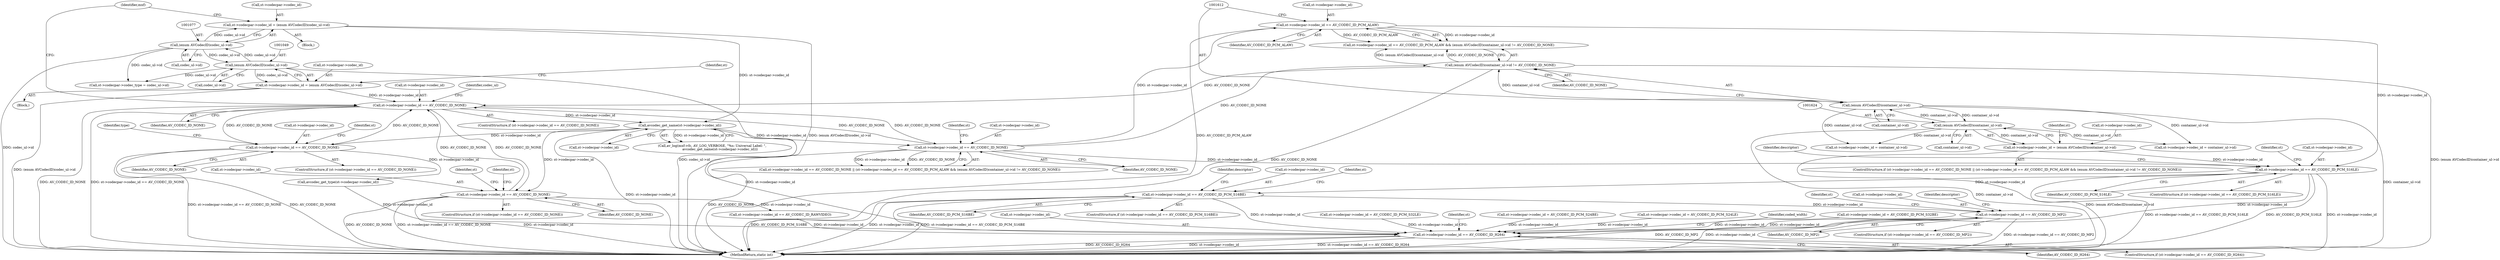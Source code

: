 digraph "0_FFmpeg_bab0716c7f4793ec42e05a5aa7e80d82a0dd4e75@pointer" {
"1001776" [label="(Call,st->codecpar->codec_id == AV_CODEC_ID_PCM_S16BE)"];
"1001733" [label="(Call,st->codecpar->codec_id == AV_CODEC_ID_PCM_S16LE)"];
"1001603" [label="(Call,st->codecpar->codec_id == AV_CODEC_ID_PCM_ALAW)"];
"1001595" [label="(Call,st->codecpar->codec_id == AV_CODEC_ID_NONE)"];
"1001087" [label="(Call,avcodec_get_name(st->codecpar->codec_id))"];
"1001054" [label="(Call,st->codecpar->codec_id == AV_CODEC_ID_NONE)"];
"1001042" [label="(Call,st->codecpar->codec_id = (enum AVCodecID)codec_ul->id)"];
"1001048" [label="(Call,(enum AVCodecID)codec_ul->id)"];
"1001076" [label="(Call,(enum AVCodecID)codec_ul->id)"];
"1001209" [label="(Call,st->codecpar->codec_id == AV_CODEC_ID_NONE)"];
"1001849" [label="(Call,st->codecpar->codec_id == AV_CODEC_ID_NONE)"];
"1001610" [label="(Call,(enum AVCodecID)container_ul->id != AV_CODEC_ID_NONE)"];
"1001611" [label="(Call,(enum AVCodecID)container_ul->id)"];
"1001623" [label="(Call,(enum AVCodecID)container_ul->id)"];
"1001070" [label="(Call,st->codecpar->codec_id = (enum AVCodecID)codec_ul->id)"];
"1001617" [label="(Call,st->codecpar->codec_id = (enum AVCodecID)container_ul->id)"];
"1001819" [label="(Call,st->codecpar->codec_id == AV_CODEC_ID_MP2)"];
"1001927" [label="(Call,st->codecpar->codec_id == AV_CODEC_ID_H264)"];
"1001088" [label="(Call,st->codecpar->codec_id)"];
"1001810" [label="(Call,st->codecpar->codec_id = AV_CODEC_ID_PCM_S32BE)"];
"1001228" [label="(Identifier,st)"];
"1001866" [label="(Identifier,type)"];
"1001043" [label="(Call,st->codecpar->codec_id)"];
"1001820" [label="(Call,st->codecpar->codec_id)"];
"1001818" [label="(ControlStructure,if (st->codecpar->codec_id == AV_CODEC_ID_MP2))"];
"1001081" [label="(Call,av_log(mxf->fc, AV_LOG_VERBOSE, \"%s: Universal Label: \",\n               avcodec_get_name(st->codecpar->codec_id)))"];
"1001071" [label="(Call,st->codecpar->codec_id)"];
"1001053" [label="(ControlStructure,if (st->codecpar->codec_id == AV_CODEC_ID_NONE))"];
"1001848" [label="(ControlStructure,if (st->codecpar->codec_id == AV_CODEC_ID_NONE))"];
"1001618" [label="(Call,st->codecpar->codec_id)"];
"1001732" [label="(ControlStructure,if (st->codecpar->codec_id == AV_CODEC_ID_PCM_S16LE))"];
"1001928" [label="(Call,st->codecpar->codec_id)"];
"1001050" [label="(Call,codec_ul->id)"];
"1001604" [label="(Call,st->codecpar->codec_id)"];
"1001219" [label="(Identifier,st)"];
"1001745" [label="(Identifier,descriptor)"];
"1001900" [label="(Identifier,descriptor)"];
"1001933" [label="(Identifier,AV_CODEC_ID_H264)"];
"1001767" [label="(Call,st->codecpar->codec_id = AV_CODEC_ID_PCM_S32LE)"];
"1001733" [label="(Call,st->codecpar->codec_id == AV_CODEC_ID_PCM_S16LE)"];
"1001850" [label="(Call,st->codecpar->codec_id)"];
"1001617" [label="(Call,st->codecpar->codec_id = (enum AVCodecID)container_ul->id)"];
"1001606" [label="(Identifier,st)"];
"1001788" [label="(Identifier,descriptor)"];
"1001776" [label="(Call,st->codecpar->codec_id == AV_CODEC_ID_PCM_S16BE)"];
"1001087" [label="(Call,avcodec_get_name(st->codecpar->codec_id))"];
"1001867" [label="(Call,avcodec_get_type(st->codecpar->codec_id))"];
"1001625" [label="(Call,container_ul->id)"];
"1001631" [label="(Identifier,st)"];
"1001623" [label="(Call,(enum AVCodecID)container_ul->id)"];
"1001055" [label="(Call,st->codecpar->codec_id)"];
"1001779" [label="(Identifier,st)"];
"1001063" [label="(Identifier,codec_ul)"];
"1001970" [label="(Identifier,st)"];
"1001739" [label="(Identifier,AV_CODEC_ID_PCM_S16LE)"];
"1001209" [label="(Call,st->codecpar->codec_id == AV_CODEC_ID_NONE)"];
"1001991" [label="(MethodReturn,static int)"];
"1001048" [label="(Call,(enum AVCodecID)codec_ul->id)"];
"1001856" [label="(Call,st->codecpar->codec_id = container_ul->id)"];
"1001775" [label="(ControlStructure,if (st->codecpar->codec_id == AV_CODEC_ID_PCM_S16BE))"];
"1001078" [label="(Call,codec_ul->id)"];
"1001859" [label="(Identifier,st)"];
"1001208" [label="(ControlStructure,if (st->codecpar->codec_id == AV_CODEC_ID_NONE))"];
"1001414" [label="(Call,st->codecpar->codec_id == AV_CODEC_ID_RAWVIDEO)"];
"1001829" [label="(Identifier,st)"];
"1001777" [label="(Call,st->codecpar->codec_id)"];
"1000911" [label="(Call,st->codecpar->codec_type = codec_ul->id)"];
"1001613" [label="(Call,container_ul->id)"];
"1001057" [label="(Identifier,st)"];
"1001825" [label="(Identifier,AV_CODEC_ID_MP2)"];
"1001076" [label="(Call,(enum AVCodecID)codec_ul->id)"];
"1001601" [label="(Identifier,AV_CODEC_ID_NONE)"];
"1001070" [label="(Call,st->codecpar->codec_id = (enum AVCodecID)codec_ul->id)"];
"1001822" [label="(Identifier,st)"];
"1001611" [label="(Call,(enum AVCodecID)container_ul->id)"];
"1001595" [label="(Call,st->codecpar->codec_id == AV_CODEC_ID_NONE)"];
"1001083" [label="(Identifier,mxf)"];
"1001594" [label="(Call,st->codecpar->codec_id == AV_CODEC_ID_NONE || (st->codecpar->codec_id == AV_CODEC_ID_PCM_ALAW && (enum AVCodecID)container_ul->id != AV_CODEC_ID_NONE))"];
"1001216" [label="(Call,st->codecpar->codec_id = container_ul->id)"];
"1001060" [label="(Identifier,AV_CODEC_ID_NONE)"];
"1001054" [label="(Call,st->codecpar->codec_id == AV_CODEC_ID_NONE)"];
"1001855" [label="(Identifier,AV_CODEC_ID_NONE)"];
"1001596" [label="(Call,st->codecpar->codec_id)"];
"1001061" [label="(Block,)"];
"1001782" [label="(Identifier,AV_CODEC_ID_PCM_S16BE)"];
"1001926" [label="(ControlStructure,if (st->codecpar->codec_id == AV_CODEC_ID_H264))"];
"1001849" [label="(Call,st->codecpar->codec_id == AV_CODEC_ID_NONE)"];
"1001609" [label="(Identifier,AV_CODEC_ID_PCM_ALAW)"];
"1001602" [label="(Call,st->codecpar->codec_id == AV_CODEC_ID_PCM_ALAW && (enum AVCodecID)container_ul->id != AV_CODEC_ID_NONE)"];
"1001210" [label="(Call,st->codecpar->codec_id)"];
"1001796" [label="(Call,st->codecpar->codec_id = AV_CODEC_ID_PCM_S24BE)"];
"1000226" [label="(Block,)"];
"1001610" [label="(Call,(enum AVCodecID)container_ul->id != AV_CODEC_ID_NONE)"];
"1001616" [label="(Identifier,AV_CODEC_ID_NONE)"];
"1001593" [label="(ControlStructure,if (st->codecpar->codec_id == AV_CODEC_ID_NONE || (st->codecpar->codec_id == AV_CODEC_ID_PCM_ALAW && (enum AVCodecID)container_ul->id != AV_CODEC_ID_NONE)))"];
"1001819" [label="(Call,st->codecpar->codec_id == AV_CODEC_ID_MP2)"];
"1001042" [label="(Call,st->codecpar->codec_id = (enum AVCodecID)codec_ul->id)"];
"1001215" [label="(Identifier,AV_CODEC_ID_NONE)"];
"1001753" [label="(Call,st->codecpar->codec_id = AV_CODEC_ID_PCM_S24LE)"];
"1001927" [label="(Call,st->codecpar->codec_id == AV_CODEC_ID_H264)"];
"1001734" [label="(Call,st->codecpar->codec_id)"];
"1001937" [label="(Identifier,coded_width)"];
"1001603" [label="(Call,st->codecpar->codec_id == AV_CODEC_ID_PCM_ALAW)"];
"1001776" -> "1001775"  [label="AST: "];
"1001776" -> "1001782"  [label="CFG: "];
"1001777" -> "1001776"  [label="AST: "];
"1001782" -> "1001776"  [label="AST: "];
"1001788" -> "1001776"  [label="CFG: "];
"1001822" -> "1001776"  [label="CFG: "];
"1001776" -> "1001991"  [label="DDG: AV_CODEC_ID_PCM_S16BE"];
"1001776" -> "1001991"  [label="DDG: st->codecpar->codec_id"];
"1001776" -> "1001991"  [label="DDG: st->codecpar->codec_id == AV_CODEC_ID_PCM_S16BE"];
"1001733" -> "1001776"  [label="DDG: st->codecpar->codec_id"];
"1001776" -> "1001819"  [label="DDG: st->codecpar->codec_id"];
"1001776" -> "1001927"  [label="DDG: st->codecpar->codec_id"];
"1001733" -> "1001732"  [label="AST: "];
"1001733" -> "1001739"  [label="CFG: "];
"1001734" -> "1001733"  [label="AST: "];
"1001739" -> "1001733"  [label="AST: "];
"1001745" -> "1001733"  [label="CFG: "];
"1001779" -> "1001733"  [label="CFG: "];
"1001733" -> "1001991"  [label="DDG: st->codecpar->codec_id"];
"1001733" -> "1001991"  [label="DDG: st->codecpar->codec_id == AV_CODEC_ID_PCM_S16LE"];
"1001733" -> "1001991"  [label="DDG: AV_CODEC_ID_PCM_S16LE"];
"1001603" -> "1001733"  [label="DDG: st->codecpar->codec_id"];
"1001595" -> "1001733"  [label="DDG: st->codecpar->codec_id"];
"1001617" -> "1001733"  [label="DDG: st->codecpar->codec_id"];
"1001733" -> "1001927"  [label="DDG: st->codecpar->codec_id"];
"1001603" -> "1001602"  [label="AST: "];
"1001603" -> "1001609"  [label="CFG: "];
"1001604" -> "1001603"  [label="AST: "];
"1001609" -> "1001603"  [label="AST: "];
"1001612" -> "1001603"  [label="CFG: "];
"1001602" -> "1001603"  [label="CFG: "];
"1001603" -> "1001991"  [label="DDG: AV_CODEC_ID_PCM_ALAW"];
"1001603" -> "1001602"  [label="DDG: st->codecpar->codec_id"];
"1001603" -> "1001602"  [label="DDG: AV_CODEC_ID_PCM_ALAW"];
"1001595" -> "1001603"  [label="DDG: st->codecpar->codec_id"];
"1001595" -> "1001594"  [label="AST: "];
"1001595" -> "1001601"  [label="CFG: "];
"1001596" -> "1001595"  [label="AST: "];
"1001601" -> "1001595"  [label="AST: "];
"1001606" -> "1001595"  [label="CFG: "];
"1001594" -> "1001595"  [label="CFG: "];
"1001595" -> "1001991"  [label="DDG: AV_CODEC_ID_NONE"];
"1001595" -> "1001054"  [label="DDG: AV_CODEC_ID_NONE"];
"1001595" -> "1001594"  [label="DDG: st->codecpar->codec_id"];
"1001595" -> "1001594"  [label="DDG: AV_CODEC_ID_NONE"];
"1001087" -> "1001595"  [label="DDG: st->codecpar->codec_id"];
"1001054" -> "1001595"  [label="DDG: AV_CODEC_ID_NONE"];
"1001595" -> "1001610"  [label="DDG: AV_CODEC_ID_NONE"];
"1001087" -> "1001081"  [label="AST: "];
"1001087" -> "1001088"  [label="CFG: "];
"1001088" -> "1001087"  [label="AST: "];
"1001081" -> "1001087"  [label="CFG: "];
"1001087" -> "1001991"  [label="DDG: st->codecpar->codec_id"];
"1001087" -> "1001081"  [label="DDG: st->codecpar->codec_id"];
"1001054" -> "1001087"  [label="DDG: st->codecpar->codec_id"];
"1001070" -> "1001087"  [label="DDG: st->codecpar->codec_id"];
"1001087" -> "1001209"  [label="DDG: st->codecpar->codec_id"];
"1001087" -> "1001849"  [label="DDG: st->codecpar->codec_id"];
"1001087" -> "1001927"  [label="DDG: st->codecpar->codec_id"];
"1001054" -> "1001053"  [label="AST: "];
"1001054" -> "1001060"  [label="CFG: "];
"1001055" -> "1001054"  [label="AST: "];
"1001060" -> "1001054"  [label="AST: "];
"1001063" -> "1001054"  [label="CFG: "];
"1001083" -> "1001054"  [label="CFG: "];
"1001054" -> "1001991"  [label="DDG: AV_CODEC_ID_NONE"];
"1001054" -> "1001991"  [label="DDG: st->codecpar->codec_id == AV_CODEC_ID_NONE"];
"1001042" -> "1001054"  [label="DDG: st->codecpar->codec_id"];
"1001209" -> "1001054"  [label="DDG: AV_CODEC_ID_NONE"];
"1001849" -> "1001054"  [label="DDG: AV_CODEC_ID_NONE"];
"1001610" -> "1001054"  [label="DDG: AV_CODEC_ID_NONE"];
"1001054" -> "1001209"  [label="DDG: AV_CODEC_ID_NONE"];
"1001054" -> "1001849"  [label="DDG: AV_CODEC_ID_NONE"];
"1001042" -> "1000226"  [label="AST: "];
"1001042" -> "1001048"  [label="CFG: "];
"1001043" -> "1001042"  [label="AST: "];
"1001048" -> "1001042"  [label="AST: "];
"1001057" -> "1001042"  [label="CFG: "];
"1001042" -> "1001991"  [label="DDG: (enum AVCodecID)codec_ul->id"];
"1001048" -> "1001042"  [label="DDG: codec_ul->id"];
"1001048" -> "1001050"  [label="CFG: "];
"1001049" -> "1001048"  [label="AST: "];
"1001050" -> "1001048"  [label="AST: "];
"1001048" -> "1001991"  [label="DDG: codec_ul->id"];
"1001048" -> "1000911"  [label="DDG: codec_ul->id"];
"1001076" -> "1001048"  [label="DDG: codec_ul->id"];
"1001048" -> "1001076"  [label="DDG: codec_ul->id"];
"1001076" -> "1001070"  [label="AST: "];
"1001076" -> "1001078"  [label="CFG: "];
"1001077" -> "1001076"  [label="AST: "];
"1001078" -> "1001076"  [label="AST: "];
"1001070" -> "1001076"  [label="CFG: "];
"1001076" -> "1001991"  [label="DDG: codec_ul->id"];
"1001076" -> "1000911"  [label="DDG: codec_ul->id"];
"1001076" -> "1001070"  [label="DDG: codec_ul->id"];
"1001209" -> "1001208"  [label="AST: "];
"1001209" -> "1001215"  [label="CFG: "];
"1001210" -> "1001209"  [label="AST: "];
"1001215" -> "1001209"  [label="AST: "];
"1001219" -> "1001209"  [label="CFG: "];
"1001228" -> "1001209"  [label="CFG: "];
"1001209" -> "1001991"  [label="DDG: AV_CODEC_ID_NONE"];
"1001209" -> "1001991"  [label="DDG: st->codecpar->codec_id == AV_CODEC_ID_NONE"];
"1001209" -> "1001991"  [label="DDG: st->codecpar->codec_id"];
"1001209" -> "1001414"  [label="DDG: st->codecpar->codec_id"];
"1001849" -> "1001848"  [label="AST: "];
"1001849" -> "1001855"  [label="CFG: "];
"1001850" -> "1001849"  [label="AST: "];
"1001855" -> "1001849"  [label="AST: "];
"1001859" -> "1001849"  [label="CFG: "];
"1001866" -> "1001849"  [label="CFG: "];
"1001849" -> "1001991"  [label="DDG: AV_CODEC_ID_NONE"];
"1001849" -> "1001991"  [label="DDG: st->codecpar->codec_id == AV_CODEC_ID_NONE"];
"1001849" -> "1001867"  [label="DDG: st->codecpar->codec_id"];
"1001610" -> "1001602"  [label="AST: "];
"1001610" -> "1001616"  [label="CFG: "];
"1001611" -> "1001610"  [label="AST: "];
"1001616" -> "1001610"  [label="AST: "];
"1001602" -> "1001610"  [label="CFG: "];
"1001610" -> "1001991"  [label="DDG: (enum AVCodecID)container_ul->id"];
"1001610" -> "1001991"  [label="DDG: AV_CODEC_ID_NONE"];
"1001610" -> "1001602"  [label="DDG: (enum AVCodecID)container_ul->id"];
"1001610" -> "1001602"  [label="DDG: AV_CODEC_ID_NONE"];
"1001611" -> "1001610"  [label="DDG: container_ul->id"];
"1001611" -> "1001613"  [label="CFG: "];
"1001612" -> "1001611"  [label="AST: "];
"1001613" -> "1001611"  [label="AST: "];
"1001616" -> "1001611"  [label="CFG: "];
"1001611" -> "1001991"  [label="DDG: container_ul->id"];
"1001611" -> "1001216"  [label="DDG: container_ul->id"];
"1001623" -> "1001611"  [label="DDG: container_ul->id"];
"1001611" -> "1001623"  [label="DDG: container_ul->id"];
"1001611" -> "1001856"  [label="DDG: container_ul->id"];
"1001623" -> "1001617"  [label="AST: "];
"1001623" -> "1001625"  [label="CFG: "];
"1001624" -> "1001623"  [label="AST: "];
"1001625" -> "1001623"  [label="AST: "];
"1001617" -> "1001623"  [label="CFG: "];
"1001623" -> "1001991"  [label="DDG: container_ul->id"];
"1001623" -> "1001216"  [label="DDG: container_ul->id"];
"1001623" -> "1001617"  [label="DDG: container_ul->id"];
"1001623" -> "1001856"  [label="DDG: container_ul->id"];
"1001070" -> "1001061"  [label="AST: "];
"1001071" -> "1001070"  [label="AST: "];
"1001083" -> "1001070"  [label="CFG: "];
"1001070" -> "1001991"  [label="DDG: (enum AVCodecID)codec_ul->id"];
"1001617" -> "1001593"  [label="AST: "];
"1001618" -> "1001617"  [label="AST: "];
"1001631" -> "1001617"  [label="CFG: "];
"1001617" -> "1001991"  [label="DDG: (enum AVCodecID)container_ul->id"];
"1001819" -> "1001818"  [label="AST: "];
"1001819" -> "1001825"  [label="CFG: "];
"1001820" -> "1001819"  [label="AST: "];
"1001825" -> "1001819"  [label="AST: "];
"1001829" -> "1001819"  [label="CFG: "];
"1001900" -> "1001819"  [label="CFG: "];
"1001819" -> "1001991"  [label="DDG: st->codecpar->codec_id == AV_CODEC_ID_MP2"];
"1001819" -> "1001991"  [label="DDG: AV_CODEC_ID_MP2"];
"1001819" -> "1001991"  [label="DDG: st->codecpar->codec_id"];
"1001819" -> "1001927"  [label="DDG: st->codecpar->codec_id"];
"1001927" -> "1001926"  [label="AST: "];
"1001927" -> "1001933"  [label="CFG: "];
"1001928" -> "1001927"  [label="AST: "];
"1001933" -> "1001927"  [label="AST: "];
"1001937" -> "1001927"  [label="CFG: "];
"1001970" -> "1001927"  [label="CFG: "];
"1001927" -> "1001991"  [label="DDG: AV_CODEC_ID_H264"];
"1001927" -> "1001991"  [label="DDG: st->codecpar->codec_id"];
"1001927" -> "1001991"  [label="DDG: st->codecpar->codec_id == AV_CODEC_ID_H264"];
"1001414" -> "1001927"  [label="DDG: st->codecpar->codec_id"];
"1001753" -> "1001927"  [label="DDG: st->codecpar->codec_id"];
"1001810" -> "1001927"  [label="DDG: st->codecpar->codec_id"];
"1001767" -> "1001927"  [label="DDG: st->codecpar->codec_id"];
"1001796" -> "1001927"  [label="DDG: st->codecpar->codec_id"];
"1001867" -> "1001927"  [label="DDG: st->codecpar->codec_id"];
}
